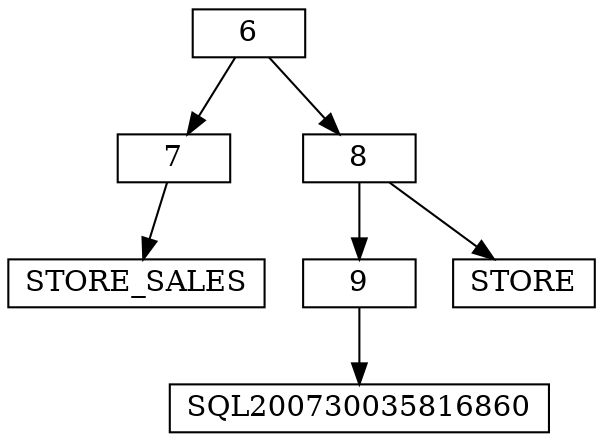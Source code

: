 digraph g {
	node [height=.1 shape=record]
	7 [label=7]
	STORE_SALES [label=STORE_SALES]
	8 [label=8]
	9 [label=9]
	SQL200730035816860 [label=SQL200730035816860]
	STORE [label=STORE]
	6 -> 7
	7 -> STORE_SALES
	6 -> 8
	8 -> 9
	9 -> SQL200730035816860
	8 -> STORE
}
